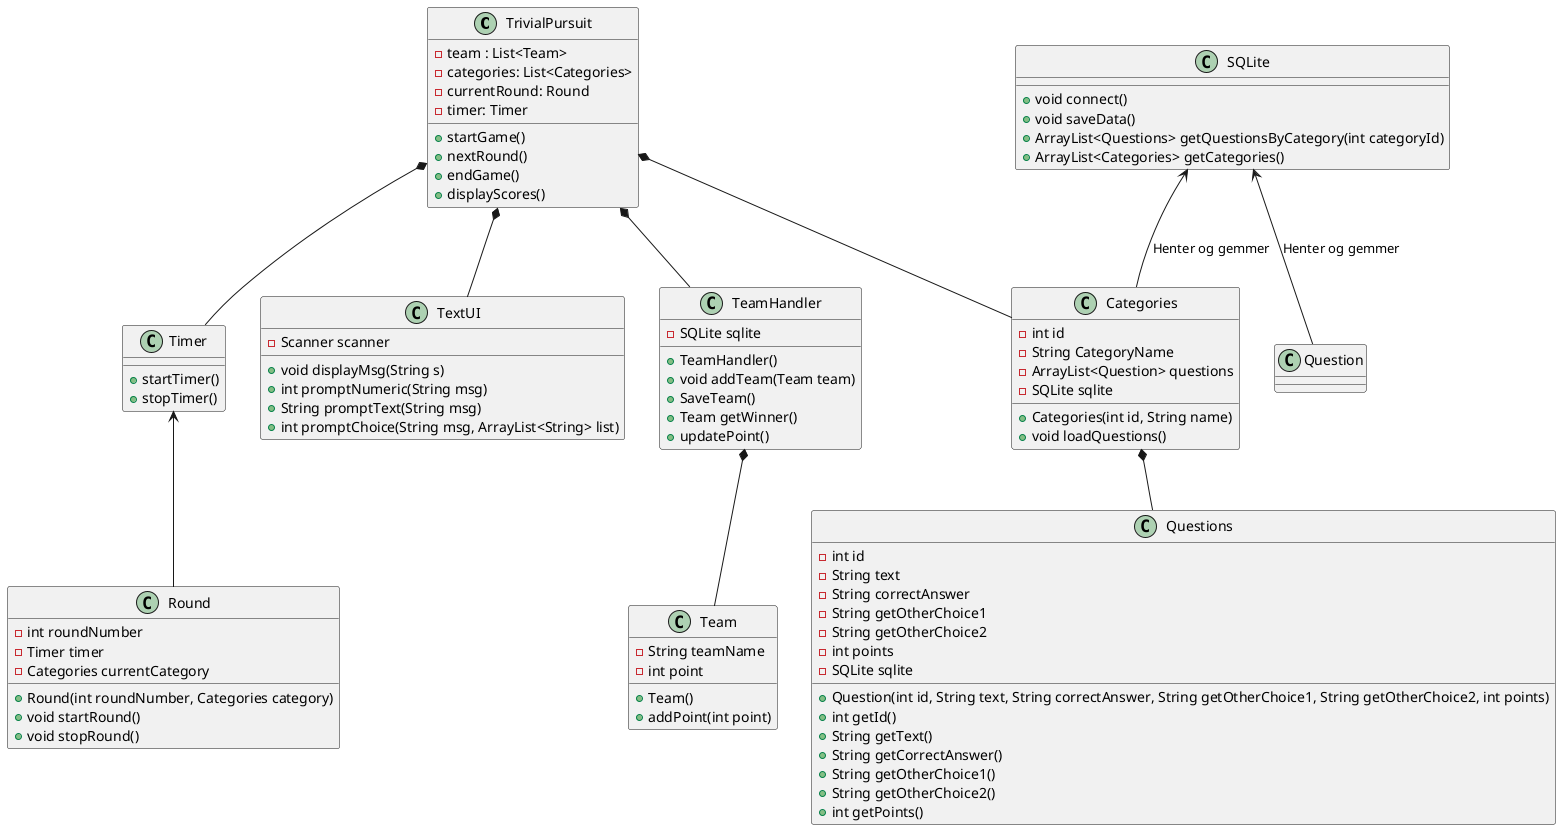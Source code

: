@startuml
Class TrivialPursuit{
-team : List<Team>
-categories: List<Categories>
-currentRound: Round
- timer: Timer
+ startGame()
+ nextRound()
+ endGame()
+ displayScores()
}
Class Categories{
-int id
-String CategoryName
-ArrayList<Question> questions
-SQLite sqlite
+Categories(int id, String name)
+ void loadQuestions()
}
Class Team{
- String teamName
-int point
+Team()
+addPoint(int point)

}
Class TeamHandler{
-SQLite sqlite
+TeamHandler()
+void addTeam(Team team)
+SaveTeam()
+Team getWinner()
+updatePoint()
}
Class Timer{
+startTimer()
+stopTimer()
}
Class Questions{
-int id
-String text
-String correctAnswer
-String getOtherChoice1
-String getOtherChoice2
-int points
-SQLite sqlite
+Question(int id, String text, String correctAnswer, String getOtherChoice1, String getOtherChoice2, int points)
+int getId()
+String getText()
+String getCorrectAnswer()
+String getOtherChoice1()
+String getOtherChoice2()
+int getPoints()
}
Class SQLite{
+void connect()
+void saveData()
+ArrayList<Questions> getQuestionsByCategory(int categoryId)
+ArrayList<Categories> getCategories()
}
Class TextUI{
- Scanner scanner
+ void displayMsg(String s)
+ int promptNumeric(String msg)
+ String promptText(String msg)
+ int promptChoice(String msg, ArrayList<String> list)
}
Class Round{
 -int roundNumber
  -Timer timer
  -Categories currentCategory
  +Round(int roundNumber, Categories category)
  +void startRound()
  +void stopRound()
}
TrivialPursuit *-- Categories
TrivialPursuit *-- TeamHandler
TrivialPursuit *-- Timer
TrivialPursuit *-- TextUI

Categories *-- Questions
TeamHandler *-- Team
SQLite <-- Categories : "Henter og gemmer"
SQLite <-- Question : "Henter og gemmer"
Timer <-- Round
@enduml